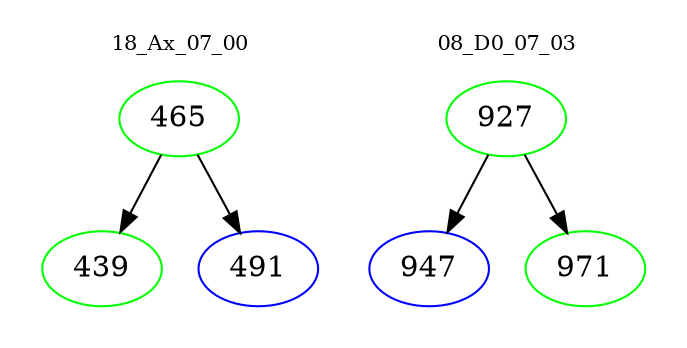 digraph{
subgraph cluster_0 {
color = white
label = "18_Ax_07_00";
fontsize=10;
T0_465 [label="465", color="green"]
T0_465 -> T0_439 [color="black"]
T0_439 [label="439", color="green"]
T0_465 -> T0_491 [color="black"]
T0_491 [label="491", color="blue"]
}
subgraph cluster_1 {
color = white
label = "08_D0_07_03";
fontsize=10;
T1_927 [label="927", color="green"]
T1_927 -> T1_947 [color="black"]
T1_947 [label="947", color="blue"]
T1_927 -> T1_971 [color="black"]
T1_971 [label="971", color="green"]
}
}
